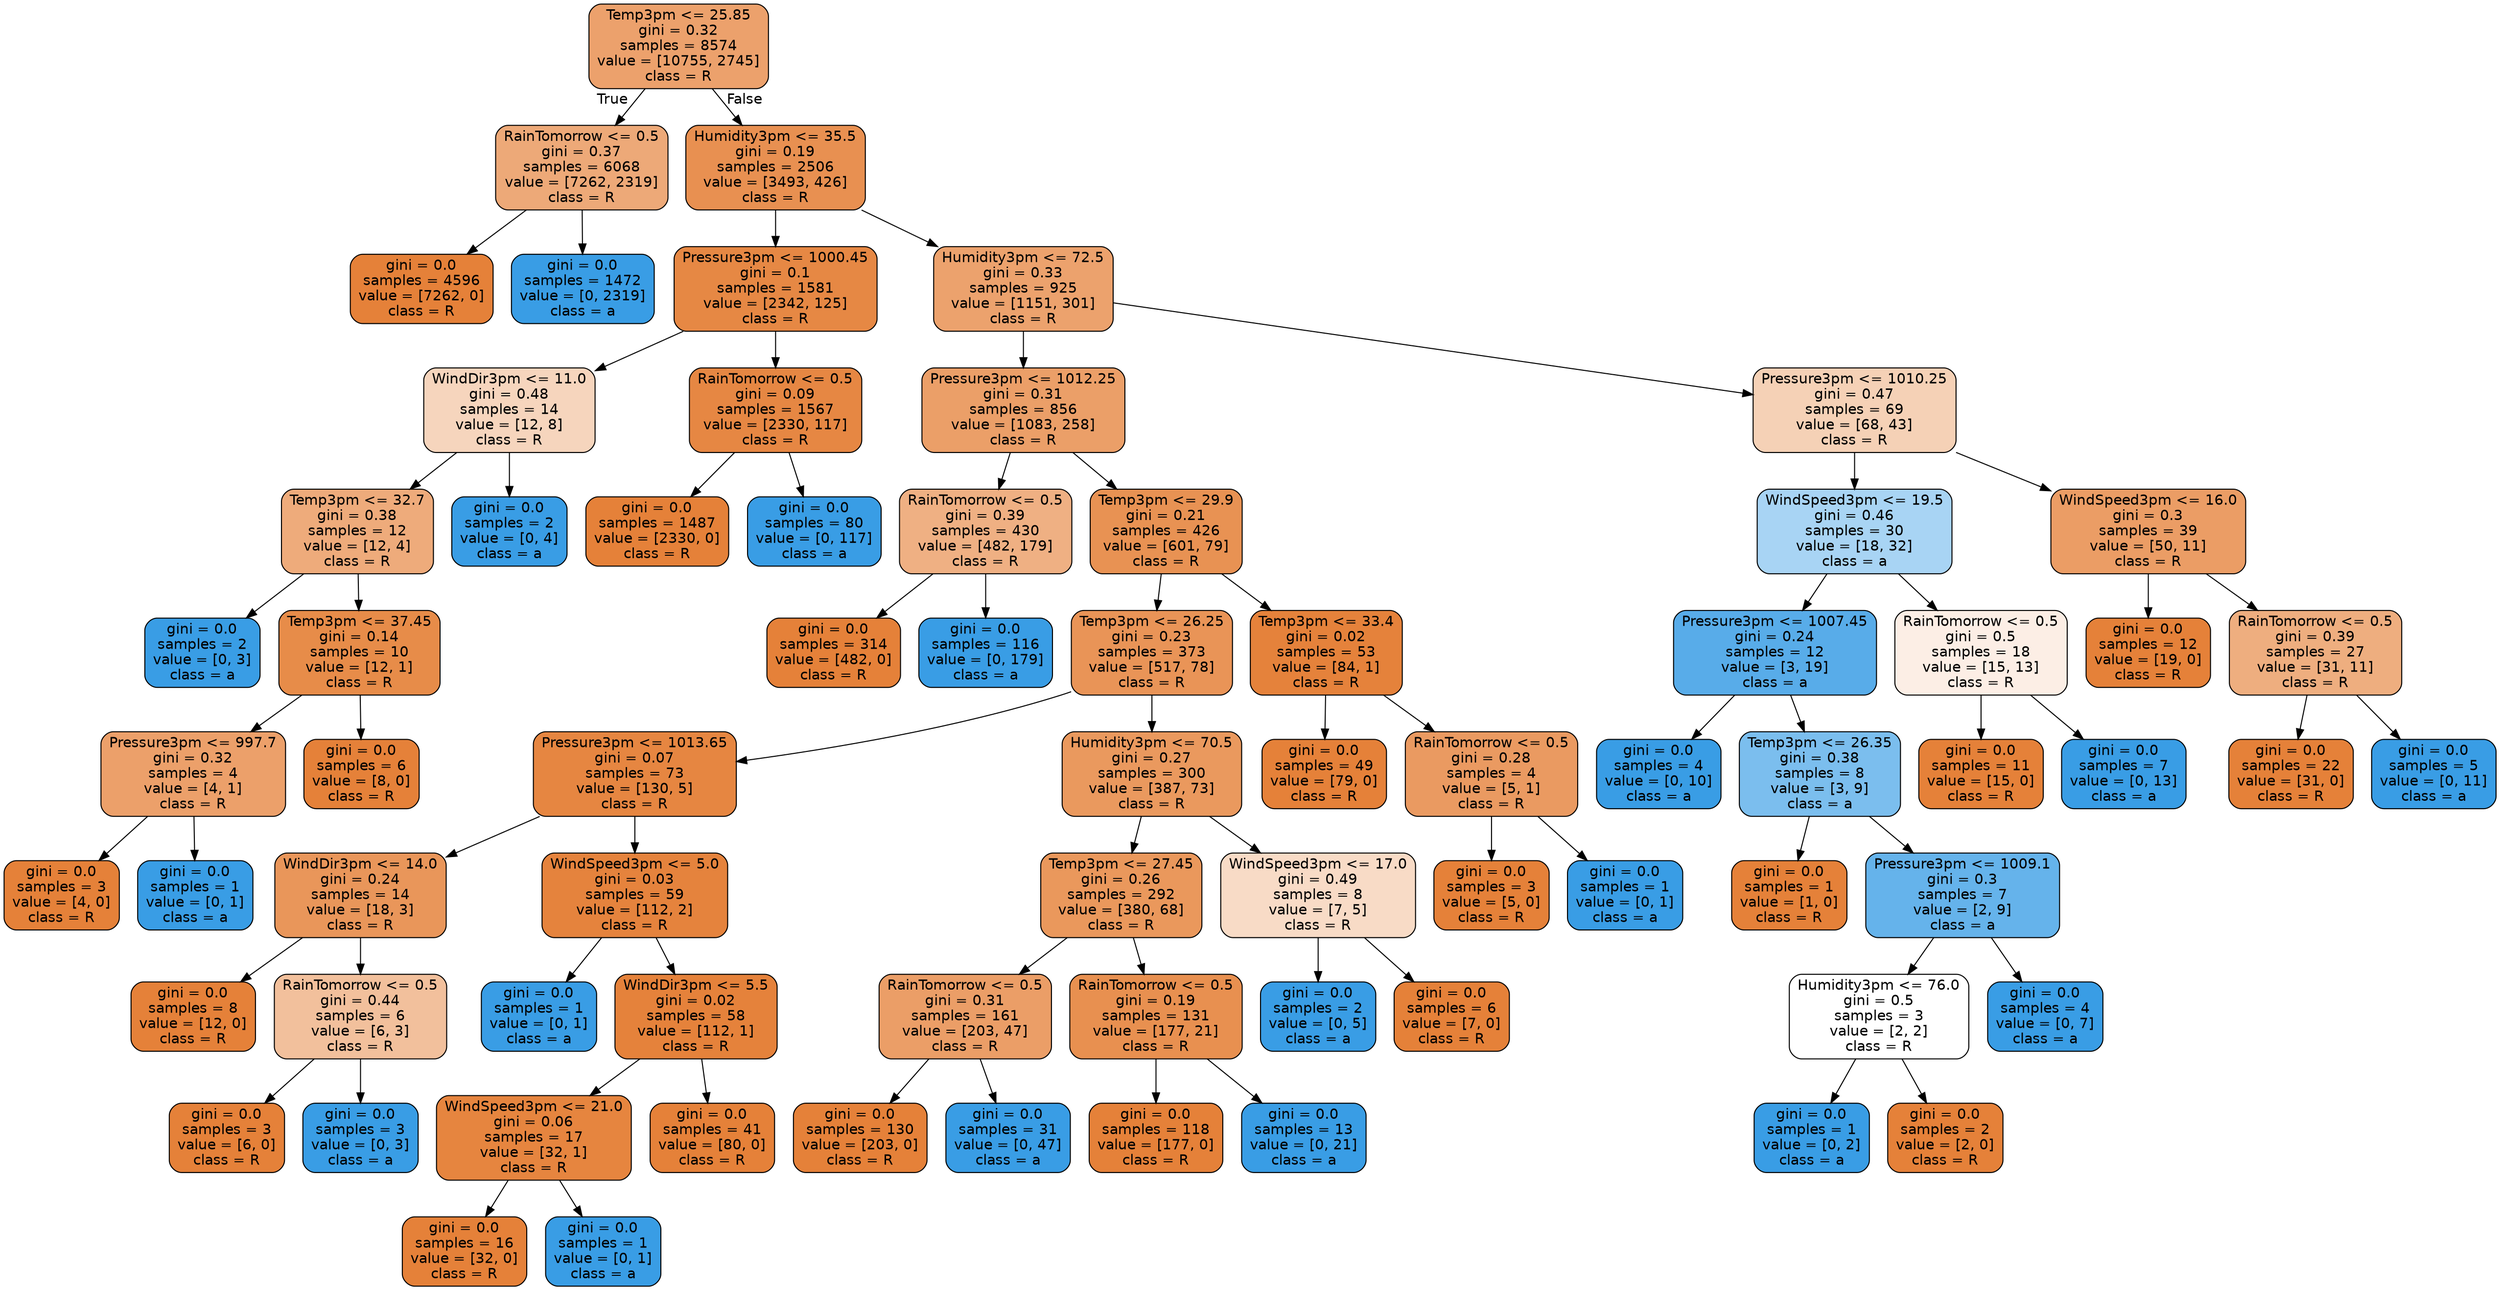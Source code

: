 digraph Tree {
node [shape=box, style="filled, rounded", color="black", fontname="helvetica"] ;
edge [fontname="helvetica"] ;
0 [label="Temp3pm <= 25.85\ngini = 0.32\nsamples = 8574\nvalue = [10755, 2745]\nclass = R", fillcolor="#eca16c"] ;
1 [label="RainTomorrow <= 0.5\ngini = 0.37\nsamples = 6068\nvalue = [7262, 2319]\nclass = R", fillcolor="#eda978"] ;
0 -> 1 [labeldistance=2.5, labelangle=45, headlabel="True"] ;
2 [label="gini = 0.0\nsamples = 4596\nvalue = [7262, 0]\nclass = R", fillcolor="#e58139"] ;
1 -> 2 ;
3 [label="gini = 0.0\nsamples = 1472\nvalue = [0, 2319]\nclass = a", fillcolor="#399de5"] ;
1 -> 3 ;
4 [label="Humidity3pm <= 35.5\ngini = 0.19\nsamples = 2506\nvalue = [3493, 426]\nclass = R", fillcolor="#e89051"] ;
0 -> 4 [labeldistance=2.5, labelangle=-45, headlabel="False"] ;
5 [label="Pressure3pm <= 1000.45\ngini = 0.1\nsamples = 1581\nvalue = [2342, 125]\nclass = R", fillcolor="#e68844"] ;
4 -> 5 ;
6 [label="WindDir3pm <= 11.0\ngini = 0.48\nsamples = 14\nvalue = [12, 8]\nclass = R", fillcolor="#f6d5bd"] ;
5 -> 6 ;
7 [label="Temp3pm <= 32.7\ngini = 0.38\nsamples = 12\nvalue = [12, 4]\nclass = R", fillcolor="#eeab7b"] ;
6 -> 7 ;
8 [label="gini = 0.0\nsamples = 2\nvalue = [0, 3]\nclass = a", fillcolor="#399de5"] ;
7 -> 8 ;
9 [label="Temp3pm <= 37.45\ngini = 0.14\nsamples = 10\nvalue = [12, 1]\nclass = R", fillcolor="#e78c49"] ;
7 -> 9 ;
10 [label="Pressure3pm <= 997.7\ngini = 0.32\nsamples = 4\nvalue = [4, 1]\nclass = R", fillcolor="#eca06a"] ;
9 -> 10 ;
11 [label="gini = 0.0\nsamples = 3\nvalue = [4, 0]\nclass = R", fillcolor="#e58139"] ;
10 -> 11 ;
12 [label="gini = 0.0\nsamples = 1\nvalue = [0, 1]\nclass = a", fillcolor="#399de5"] ;
10 -> 12 ;
13 [label="gini = 0.0\nsamples = 6\nvalue = [8, 0]\nclass = R", fillcolor="#e58139"] ;
9 -> 13 ;
14 [label="gini = 0.0\nsamples = 2\nvalue = [0, 4]\nclass = a", fillcolor="#399de5"] ;
6 -> 14 ;
15 [label="RainTomorrow <= 0.5\ngini = 0.09\nsamples = 1567\nvalue = [2330, 117]\nclass = R", fillcolor="#e68743"] ;
5 -> 15 ;
16 [label="gini = 0.0\nsamples = 1487\nvalue = [2330, 0]\nclass = R", fillcolor="#e58139"] ;
15 -> 16 ;
17 [label="gini = 0.0\nsamples = 80\nvalue = [0, 117]\nclass = a", fillcolor="#399de5"] ;
15 -> 17 ;
18 [label="Humidity3pm <= 72.5\ngini = 0.33\nsamples = 925\nvalue = [1151, 301]\nclass = R", fillcolor="#eca26d"] ;
4 -> 18 ;
19 [label="Pressure3pm <= 1012.25\ngini = 0.31\nsamples = 856\nvalue = [1083, 258]\nclass = R", fillcolor="#eb9f68"] ;
18 -> 19 ;
20 [label="RainTomorrow <= 0.5\ngini = 0.39\nsamples = 430\nvalue = [482, 179]\nclass = R", fillcolor="#efb083"] ;
19 -> 20 ;
21 [label="gini = 0.0\nsamples = 314\nvalue = [482, 0]\nclass = R", fillcolor="#e58139"] ;
20 -> 21 ;
22 [label="gini = 0.0\nsamples = 116\nvalue = [0, 179]\nclass = a", fillcolor="#399de5"] ;
20 -> 22 ;
23 [label="Temp3pm <= 29.9\ngini = 0.21\nsamples = 426\nvalue = [601, 79]\nclass = R", fillcolor="#e89253"] ;
19 -> 23 ;
24 [label="Temp3pm <= 26.25\ngini = 0.23\nsamples = 373\nvalue = [517, 78]\nclass = R", fillcolor="#e99457"] ;
23 -> 24 ;
25 [label="Pressure3pm <= 1013.65\ngini = 0.07\nsamples = 73\nvalue = [130, 5]\nclass = R", fillcolor="#e68641"] ;
24 -> 25 ;
26 [label="WindDir3pm <= 14.0\ngini = 0.24\nsamples = 14\nvalue = [18, 3]\nclass = R", fillcolor="#e9965a"] ;
25 -> 26 ;
27 [label="gini = 0.0\nsamples = 8\nvalue = [12, 0]\nclass = R", fillcolor="#e58139"] ;
26 -> 27 ;
28 [label="RainTomorrow <= 0.5\ngini = 0.44\nsamples = 6\nvalue = [6, 3]\nclass = R", fillcolor="#f2c09c"] ;
26 -> 28 ;
29 [label="gini = 0.0\nsamples = 3\nvalue = [6, 0]\nclass = R", fillcolor="#e58139"] ;
28 -> 29 ;
30 [label="gini = 0.0\nsamples = 3\nvalue = [0, 3]\nclass = a", fillcolor="#399de5"] ;
28 -> 30 ;
31 [label="WindSpeed3pm <= 5.0\ngini = 0.03\nsamples = 59\nvalue = [112, 2]\nclass = R", fillcolor="#e5833d"] ;
25 -> 31 ;
32 [label="gini = 0.0\nsamples = 1\nvalue = [0, 1]\nclass = a", fillcolor="#399de5"] ;
31 -> 32 ;
33 [label="WindDir3pm <= 5.5\ngini = 0.02\nsamples = 58\nvalue = [112, 1]\nclass = R", fillcolor="#e5823b"] ;
31 -> 33 ;
34 [label="WindSpeed3pm <= 21.0\ngini = 0.06\nsamples = 17\nvalue = [32, 1]\nclass = R", fillcolor="#e6853f"] ;
33 -> 34 ;
35 [label="gini = 0.0\nsamples = 16\nvalue = [32, 0]\nclass = R", fillcolor="#e58139"] ;
34 -> 35 ;
36 [label="gini = 0.0\nsamples = 1\nvalue = [0, 1]\nclass = a", fillcolor="#399de5"] ;
34 -> 36 ;
37 [label="gini = 0.0\nsamples = 41\nvalue = [80, 0]\nclass = R", fillcolor="#e58139"] ;
33 -> 37 ;
38 [label="Humidity3pm <= 70.5\ngini = 0.27\nsamples = 300\nvalue = [387, 73]\nclass = R", fillcolor="#ea995e"] ;
24 -> 38 ;
39 [label="Temp3pm <= 27.45\ngini = 0.26\nsamples = 292\nvalue = [380, 68]\nclass = R", fillcolor="#ea985c"] ;
38 -> 39 ;
40 [label="RainTomorrow <= 0.5\ngini = 0.31\nsamples = 161\nvalue = [203, 47]\nclass = R", fillcolor="#eb9e67"] ;
39 -> 40 ;
41 [label="gini = 0.0\nsamples = 130\nvalue = [203, 0]\nclass = R", fillcolor="#e58139"] ;
40 -> 41 ;
42 [label="gini = 0.0\nsamples = 31\nvalue = [0, 47]\nclass = a", fillcolor="#399de5"] ;
40 -> 42 ;
43 [label="RainTomorrow <= 0.5\ngini = 0.19\nsamples = 131\nvalue = [177, 21]\nclass = R", fillcolor="#e89050"] ;
39 -> 43 ;
44 [label="gini = 0.0\nsamples = 118\nvalue = [177, 0]\nclass = R", fillcolor="#e58139"] ;
43 -> 44 ;
45 [label="gini = 0.0\nsamples = 13\nvalue = [0, 21]\nclass = a", fillcolor="#399de5"] ;
43 -> 45 ;
46 [label="WindSpeed3pm <= 17.0\ngini = 0.49\nsamples = 8\nvalue = [7, 5]\nclass = R", fillcolor="#f8dbc6"] ;
38 -> 46 ;
47 [label="gini = 0.0\nsamples = 2\nvalue = [0, 5]\nclass = a", fillcolor="#399de5"] ;
46 -> 47 ;
48 [label="gini = 0.0\nsamples = 6\nvalue = [7, 0]\nclass = R", fillcolor="#e58139"] ;
46 -> 48 ;
49 [label="Temp3pm <= 33.4\ngini = 0.02\nsamples = 53\nvalue = [84, 1]\nclass = R", fillcolor="#e5823b"] ;
23 -> 49 ;
50 [label="gini = 0.0\nsamples = 49\nvalue = [79, 0]\nclass = R", fillcolor="#e58139"] ;
49 -> 50 ;
51 [label="RainTomorrow <= 0.5\ngini = 0.28\nsamples = 4\nvalue = [5, 1]\nclass = R", fillcolor="#ea9a61"] ;
49 -> 51 ;
52 [label="gini = 0.0\nsamples = 3\nvalue = [5, 0]\nclass = R", fillcolor="#e58139"] ;
51 -> 52 ;
53 [label="gini = 0.0\nsamples = 1\nvalue = [0, 1]\nclass = a", fillcolor="#399de5"] ;
51 -> 53 ;
54 [label="Pressure3pm <= 1010.25\ngini = 0.47\nsamples = 69\nvalue = [68, 43]\nclass = R", fillcolor="#f5d1b6"] ;
18 -> 54 ;
55 [label="WindSpeed3pm <= 19.5\ngini = 0.46\nsamples = 30\nvalue = [18, 32]\nclass = a", fillcolor="#a8d4f4"] ;
54 -> 55 ;
56 [label="Pressure3pm <= 1007.45\ngini = 0.24\nsamples = 12\nvalue = [3, 19]\nclass = a", fillcolor="#58ace9"] ;
55 -> 56 ;
57 [label="gini = 0.0\nsamples = 4\nvalue = [0, 10]\nclass = a", fillcolor="#399de5"] ;
56 -> 57 ;
58 [label="Temp3pm <= 26.35\ngini = 0.38\nsamples = 8\nvalue = [3, 9]\nclass = a", fillcolor="#7bbeee"] ;
56 -> 58 ;
59 [label="gini = 0.0\nsamples = 1\nvalue = [1, 0]\nclass = R", fillcolor="#e58139"] ;
58 -> 59 ;
60 [label="Pressure3pm <= 1009.1\ngini = 0.3\nsamples = 7\nvalue = [2, 9]\nclass = a", fillcolor="#65b3eb"] ;
58 -> 60 ;
61 [label="Humidity3pm <= 76.0\ngini = 0.5\nsamples = 3\nvalue = [2, 2]\nclass = R", fillcolor="#ffffff"] ;
60 -> 61 ;
62 [label="gini = 0.0\nsamples = 1\nvalue = [0, 2]\nclass = a", fillcolor="#399de5"] ;
61 -> 62 ;
63 [label="gini = 0.0\nsamples = 2\nvalue = [2, 0]\nclass = R", fillcolor="#e58139"] ;
61 -> 63 ;
64 [label="gini = 0.0\nsamples = 4\nvalue = [0, 7]\nclass = a", fillcolor="#399de5"] ;
60 -> 64 ;
65 [label="RainTomorrow <= 0.5\ngini = 0.5\nsamples = 18\nvalue = [15, 13]\nclass = R", fillcolor="#fceee5"] ;
55 -> 65 ;
66 [label="gini = 0.0\nsamples = 11\nvalue = [15, 0]\nclass = R", fillcolor="#e58139"] ;
65 -> 66 ;
67 [label="gini = 0.0\nsamples = 7\nvalue = [0, 13]\nclass = a", fillcolor="#399de5"] ;
65 -> 67 ;
68 [label="WindSpeed3pm <= 16.0\ngini = 0.3\nsamples = 39\nvalue = [50, 11]\nclass = R", fillcolor="#eb9d65"] ;
54 -> 68 ;
69 [label="gini = 0.0\nsamples = 12\nvalue = [19, 0]\nclass = R", fillcolor="#e58139"] ;
68 -> 69 ;
70 [label="RainTomorrow <= 0.5\ngini = 0.39\nsamples = 27\nvalue = [31, 11]\nclass = R", fillcolor="#eeae7f"] ;
68 -> 70 ;
71 [label="gini = 0.0\nsamples = 22\nvalue = [31, 0]\nclass = R", fillcolor="#e58139"] ;
70 -> 71 ;
72 [label="gini = 0.0\nsamples = 5\nvalue = [0, 11]\nclass = a", fillcolor="#399de5"] ;
70 -> 72 ;
}